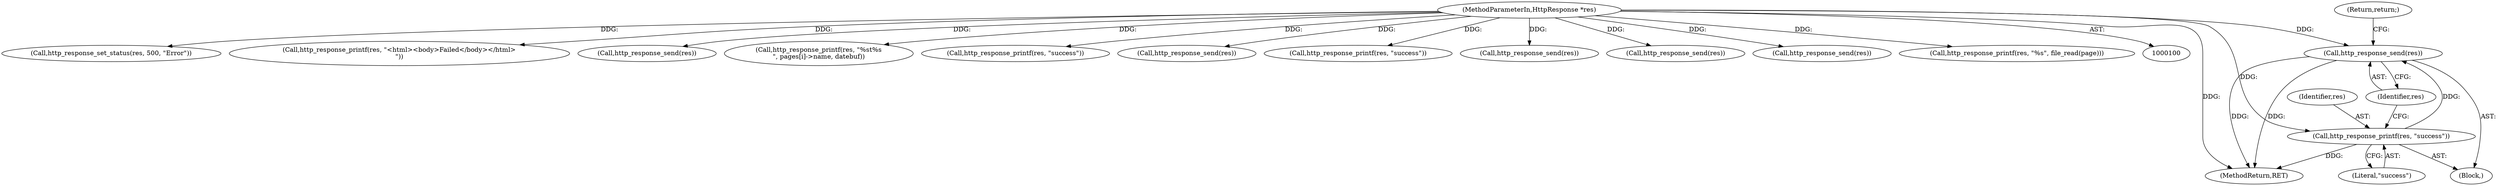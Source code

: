 digraph "0_didiwiki_5e5c796617e1712905dc5462b94bd5e6c08d15ea_0@API" {
"1000190" [label="(Call,http_response_send(res))"];
"1000187" [label="(Call,http_response_printf(res, \"success\"))"];
"1000102" [label="(MethodParameterIn,HttpResponse *res)"];
"1000354" [label="(MethodReturn,RET)"];
"1000344" [label="(Call,http_response_set_status(res, 500, \"Error\"))"];
"1000183" [label="(Block,)"];
"1000348" [label="(Call,http_response_printf(res, \"<html><body>Failed</body></html>\n\"))"];
"1000261" [label="(Call,http_response_send(res))"];
"1000332" [label="(Call,http_response_printf(res, \"%s\t%s\n\", pages[i]->name, datebuf))"];
"1000258" [label="(Call,http_response_printf(res, \"success\"))"];
"1000192" [label="(Return,return;)"];
"1000351" [label="(Call,http_response_send(res))"];
"1000222" [label="(Call,http_response_printf(res, \"success\"))"];
"1000149" [label="(Call,http_response_send(res))"];
"1000187" [label="(Call,http_response_printf(res, \"success\"))"];
"1000189" [label="(Literal,\"success\")"];
"1000102" [label="(MethodParameterIn,HttpResponse *res)"];
"1000225" [label="(Call,http_response_send(res))"];
"1000341" [label="(Call,http_response_send(res))"];
"1000191" [label="(Identifier,res)"];
"1000188" [label="(Identifier,res)"];
"1000190" [label="(Call,http_response_send(res))"];
"1000144" [label="(Call,http_response_printf(res, \"%s\", file_read(page)))"];
"1000190" -> "1000183"  [label="AST: "];
"1000190" -> "1000191"  [label="CFG: "];
"1000191" -> "1000190"  [label="AST: "];
"1000192" -> "1000190"  [label="CFG: "];
"1000190" -> "1000354"  [label="DDG: "];
"1000190" -> "1000354"  [label="DDG: "];
"1000187" -> "1000190"  [label="DDG: "];
"1000102" -> "1000190"  [label="DDG: "];
"1000187" -> "1000183"  [label="AST: "];
"1000187" -> "1000189"  [label="CFG: "];
"1000188" -> "1000187"  [label="AST: "];
"1000189" -> "1000187"  [label="AST: "];
"1000191" -> "1000187"  [label="CFG: "];
"1000187" -> "1000354"  [label="DDG: "];
"1000102" -> "1000187"  [label="DDG: "];
"1000102" -> "1000100"  [label="AST: "];
"1000102" -> "1000354"  [label="DDG: "];
"1000102" -> "1000144"  [label="DDG: "];
"1000102" -> "1000149"  [label="DDG: "];
"1000102" -> "1000222"  [label="DDG: "];
"1000102" -> "1000225"  [label="DDG: "];
"1000102" -> "1000258"  [label="DDG: "];
"1000102" -> "1000261"  [label="DDG: "];
"1000102" -> "1000332"  [label="DDG: "];
"1000102" -> "1000341"  [label="DDG: "];
"1000102" -> "1000344"  [label="DDG: "];
"1000102" -> "1000348"  [label="DDG: "];
"1000102" -> "1000351"  [label="DDG: "];
}
